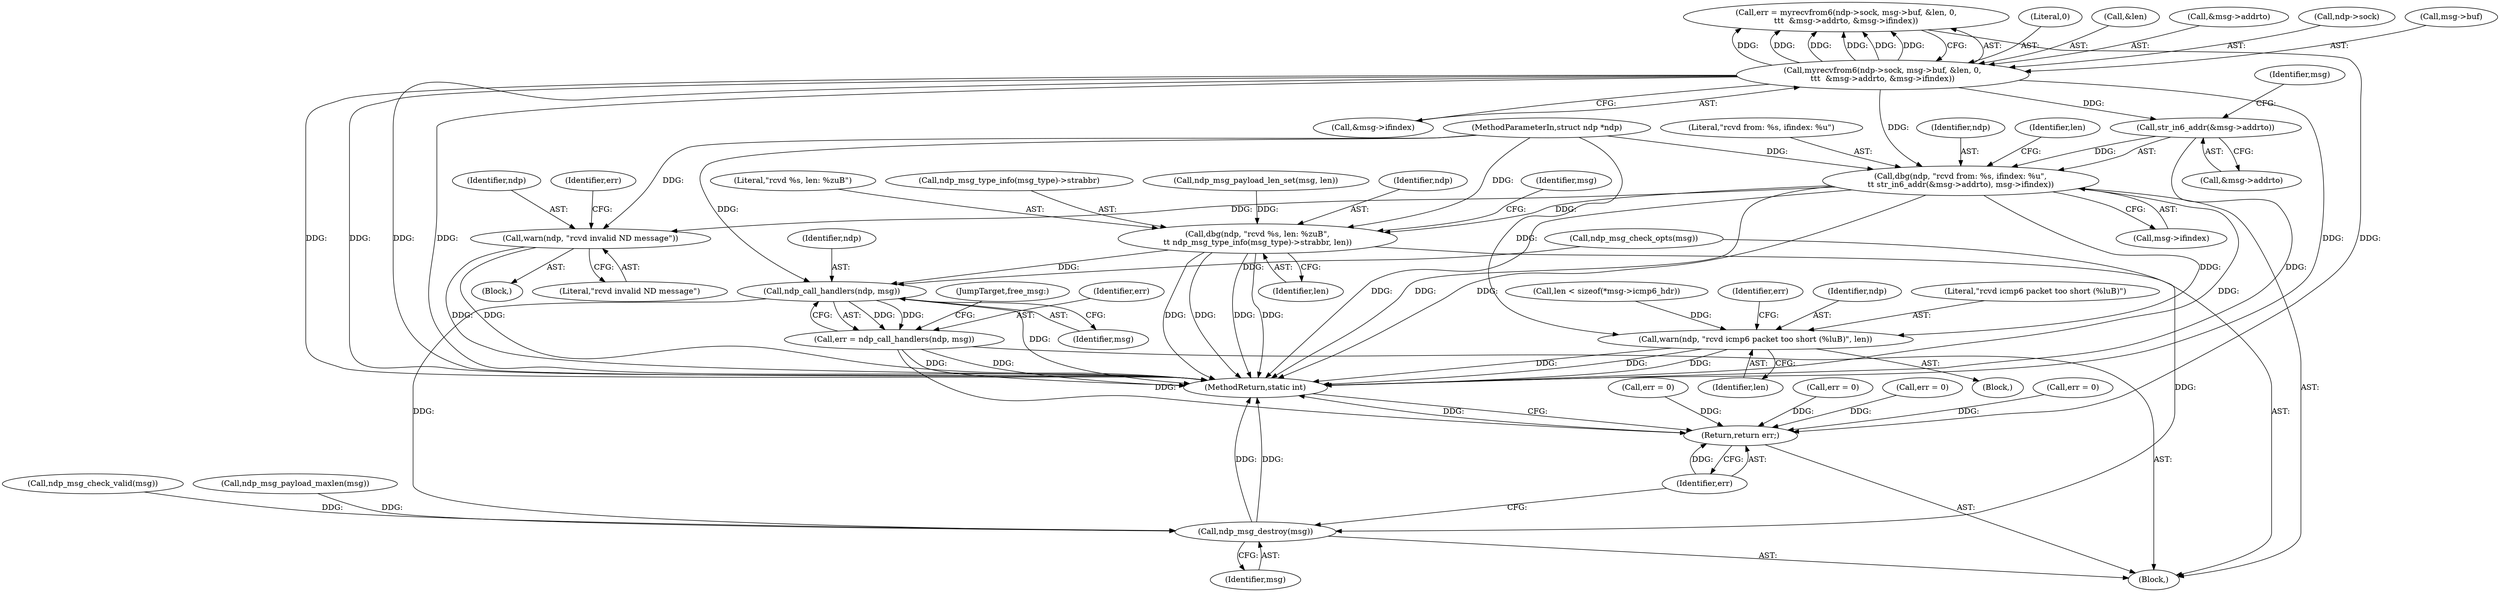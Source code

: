 digraph "1_libndp_a4892df306e0532487f1634ba6d4c6d4bb381c7f_1@del" {
"1000150" [label="(Call,str_in6_addr(&msg->addrto))"];
"1000122" [label="(Call,myrecvfrom6(ndp->sock, msg->buf, &len, 0,\n\t\t\t  &msg->addrto, &msg->ifindex))"];
"1000147" [label="(Call,dbg(ndp, \"rcvd from: %s, ifindex: %u\",\n\t\t str_in6_addr(&msg->addrto), msg->ifindex))"];
"1000167" [label="(Call,warn(ndp, \"rcvd icmp6 packet too short (%luB)\", len))"];
"1000203" [label="(Call,warn(ndp, \"rcvd invalid ND message\"))"];
"1000210" [label="(Call,dbg(ndp, \"rcvd %s, len: %zuB\",\n\t\t ndp_msg_type_info(msg_type)->strabbr, len))"];
"1000229" [label="(Call,ndp_call_handlers(ndp, msg))"];
"1000227" [label="(Call,err = ndp_call_handlers(ndp, msg))"];
"1000235" [label="(Return,return err;)"];
"1000233" [label="(Call,ndp_msg_destroy(msg))"];
"1000234" [label="(Identifier,msg)"];
"1000156" [label="(Identifier,msg)"];
"1000203" [label="(Call,warn(ndp, \"rcvd invalid ND message\"))"];
"1000220" [label="(Call,ndp_msg_check_opts(msg))"];
"1000122" [label="(Call,myrecvfrom6(ndp->sock, msg->buf, &len, 0,\n\t\t\t  &msg->addrto, &msg->ifindex))"];
"1000148" [label="(Identifier,ndp)"];
"1000204" [label="(Identifier,ndp)"];
"1000231" [label="(Identifier,msg)"];
"1000233" [label="(Call,ndp_msg_destroy(msg))"];
"1000136" [label="(Call,&msg->ifindex)"];
"1000102" [label="(Block,)"];
"1000212" [label="(Literal,\"rcvd %s, len: %zuB\")"];
"1000150" [label="(Call,str_in6_addr(&msg->addrto))"];
"1000171" [label="(Call,err = 0)"];
"1000147" [label="(Call,dbg(ndp, \"rcvd from: %s, ifindex: %u\",\n\t\t str_in6_addr(&msg->addrto), msg->ifindex))"];
"1000200" [label="(Call,ndp_msg_check_valid(msg))"];
"1000217" [label="(Identifier,len)"];
"1000151" [label="(Call,&msg->addrto)"];
"1000160" [label="(Identifier,len)"];
"1000213" [label="(Call,ndp_msg_type_info(msg_type)->strabbr)"];
"1000210" [label="(Call,dbg(ndp, \"rcvd %s, len: %zuB\",\n\t\t ndp_msg_type_info(msg_type)->strabbr, len))"];
"1000232" [label="(JumpTarget,free_msg:)"];
"1000131" [label="(Literal,0)"];
"1000207" [label="(Identifier,err)"];
"1000188" [label="(Call,err = 0)"];
"1000205" [label="(Literal,\"rcvd invalid ND message\")"];
"1000169" [label="(Literal,\"rcvd icmp6 packet too short (%luB)\")"];
"1000129" [label="(Call,&len)"];
"1000237" [label="(MethodReturn,static int)"];
"1000132" [label="(Call,&msg->addrto)"];
"1000120" [label="(Call,err = myrecvfrom6(ndp->sock, msg->buf, &len, 0,\n\t\t\t  &msg->addrto, &msg->ifindex))"];
"1000170" [label="(Identifier,len)"];
"1000159" [label="(Call,len < sizeof(*msg->icmp6_hdr))"];
"1000223" [label="(Call,err = 0)"];
"1000123" [label="(Call,ndp->sock)"];
"1000195" [label="(Call,ndp_msg_payload_len_set(msg, len))"];
"1000166" [label="(Block,)"];
"1000229" [label="(Call,ndp_call_handlers(ndp, msg))"];
"1000101" [label="(MethodParameterIn,struct ndp *ndp)"];
"1000118" [label="(Call,ndp_msg_payload_maxlen(msg))"];
"1000172" [label="(Identifier,err)"];
"1000126" [label="(Call,msg->buf)"];
"1000235" [label="(Return,return err;)"];
"1000211" [label="(Identifier,ndp)"];
"1000202" [label="(Block,)"];
"1000228" [label="(Identifier,err)"];
"1000167" [label="(Call,warn(ndp, \"rcvd icmp6 packet too short (%luB)\", len))"];
"1000149" [label="(Literal,\"rcvd from: %s, ifindex: %u\")"];
"1000221" [label="(Identifier,msg)"];
"1000168" [label="(Identifier,ndp)"];
"1000206" [label="(Call,err = 0)"];
"1000227" [label="(Call,err = ndp_call_handlers(ndp, msg))"];
"1000155" [label="(Call,msg->ifindex)"];
"1000236" [label="(Identifier,err)"];
"1000230" [label="(Identifier,ndp)"];
"1000150" -> "1000147"  [label="AST: "];
"1000150" -> "1000151"  [label="CFG: "];
"1000151" -> "1000150"  [label="AST: "];
"1000156" -> "1000150"  [label="CFG: "];
"1000150" -> "1000237"  [label="DDG: "];
"1000150" -> "1000147"  [label="DDG: "];
"1000122" -> "1000150"  [label="DDG: "];
"1000122" -> "1000120"  [label="AST: "];
"1000122" -> "1000136"  [label="CFG: "];
"1000123" -> "1000122"  [label="AST: "];
"1000126" -> "1000122"  [label="AST: "];
"1000129" -> "1000122"  [label="AST: "];
"1000131" -> "1000122"  [label="AST: "];
"1000132" -> "1000122"  [label="AST: "];
"1000136" -> "1000122"  [label="AST: "];
"1000120" -> "1000122"  [label="CFG: "];
"1000122" -> "1000237"  [label="DDG: "];
"1000122" -> "1000237"  [label="DDG: "];
"1000122" -> "1000237"  [label="DDG: "];
"1000122" -> "1000237"  [label="DDG: "];
"1000122" -> "1000237"  [label="DDG: "];
"1000122" -> "1000120"  [label="DDG: "];
"1000122" -> "1000120"  [label="DDG: "];
"1000122" -> "1000120"  [label="DDG: "];
"1000122" -> "1000120"  [label="DDG: "];
"1000122" -> "1000120"  [label="DDG: "];
"1000122" -> "1000120"  [label="DDG: "];
"1000122" -> "1000147"  [label="DDG: "];
"1000147" -> "1000102"  [label="AST: "];
"1000147" -> "1000155"  [label="CFG: "];
"1000148" -> "1000147"  [label="AST: "];
"1000149" -> "1000147"  [label="AST: "];
"1000155" -> "1000147"  [label="AST: "];
"1000160" -> "1000147"  [label="CFG: "];
"1000147" -> "1000237"  [label="DDG: "];
"1000147" -> "1000237"  [label="DDG: "];
"1000147" -> "1000237"  [label="DDG: "];
"1000147" -> "1000237"  [label="DDG: "];
"1000101" -> "1000147"  [label="DDG: "];
"1000147" -> "1000167"  [label="DDG: "];
"1000147" -> "1000203"  [label="DDG: "];
"1000147" -> "1000210"  [label="DDG: "];
"1000167" -> "1000166"  [label="AST: "];
"1000167" -> "1000170"  [label="CFG: "];
"1000168" -> "1000167"  [label="AST: "];
"1000169" -> "1000167"  [label="AST: "];
"1000170" -> "1000167"  [label="AST: "];
"1000172" -> "1000167"  [label="CFG: "];
"1000167" -> "1000237"  [label="DDG: "];
"1000167" -> "1000237"  [label="DDG: "];
"1000167" -> "1000237"  [label="DDG: "];
"1000101" -> "1000167"  [label="DDG: "];
"1000159" -> "1000167"  [label="DDG: "];
"1000203" -> "1000202"  [label="AST: "];
"1000203" -> "1000205"  [label="CFG: "];
"1000204" -> "1000203"  [label="AST: "];
"1000205" -> "1000203"  [label="AST: "];
"1000207" -> "1000203"  [label="CFG: "];
"1000203" -> "1000237"  [label="DDG: "];
"1000203" -> "1000237"  [label="DDG: "];
"1000101" -> "1000203"  [label="DDG: "];
"1000210" -> "1000102"  [label="AST: "];
"1000210" -> "1000217"  [label="CFG: "];
"1000211" -> "1000210"  [label="AST: "];
"1000212" -> "1000210"  [label="AST: "];
"1000213" -> "1000210"  [label="AST: "];
"1000217" -> "1000210"  [label="AST: "];
"1000221" -> "1000210"  [label="CFG: "];
"1000210" -> "1000237"  [label="DDG: "];
"1000210" -> "1000237"  [label="DDG: "];
"1000210" -> "1000237"  [label="DDG: "];
"1000210" -> "1000237"  [label="DDG: "];
"1000101" -> "1000210"  [label="DDG: "];
"1000195" -> "1000210"  [label="DDG: "];
"1000210" -> "1000229"  [label="DDG: "];
"1000229" -> "1000227"  [label="AST: "];
"1000229" -> "1000231"  [label="CFG: "];
"1000230" -> "1000229"  [label="AST: "];
"1000231" -> "1000229"  [label="AST: "];
"1000227" -> "1000229"  [label="CFG: "];
"1000229" -> "1000237"  [label="DDG: "];
"1000229" -> "1000227"  [label="DDG: "];
"1000229" -> "1000227"  [label="DDG: "];
"1000101" -> "1000229"  [label="DDG: "];
"1000220" -> "1000229"  [label="DDG: "];
"1000229" -> "1000233"  [label="DDG: "];
"1000227" -> "1000102"  [label="AST: "];
"1000228" -> "1000227"  [label="AST: "];
"1000232" -> "1000227"  [label="CFG: "];
"1000227" -> "1000237"  [label="DDG: "];
"1000227" -> "1000237"  [label="DDG: "];
"1000227" -> "1000235"  [label="DDG: "];
"1000235" -> "1000102"  [label="AST: "];
"1000235" -> "1000236"  [label="CFG: "];
"1000236" -> "1000235"  [label="AST: "];
"1000237" -> "1000235"  [label="CFG: "];
"1000235" -> "1000237"  [label="DDG: "];
"1000236" -> "1000235"  [label="DDG: "];
"1000171" -> "1000235"  [label="DDG: "];
"1000120" -> "1000235"  [label="DDG: "];
"1000206" -> "1000235"  [label="DDG: "];
"1000223" -> "1000235"  [label="DDG: "];
"1000188" -> "1000235"  [label="DDG: "];
"1000233" -> "1000102"  [label="AST: "];
"1000233" -> "1000234"  [label="CFG: "];
"1000234" -> "1000233"  [label="AST: "];
"1000236" -> "1000233"  [label="CFG: "];
"1000233" -> "1000237"  [label="DDG: "];
"1000233" -> "1000237"  [label="DDG: "];
"1000118" -> "1000233"  [label="DDG: "];
"1000220" -> "1000233"  [label="DDG: "];
"1000200" -> "1000233"  [label="DDG: "];
}

